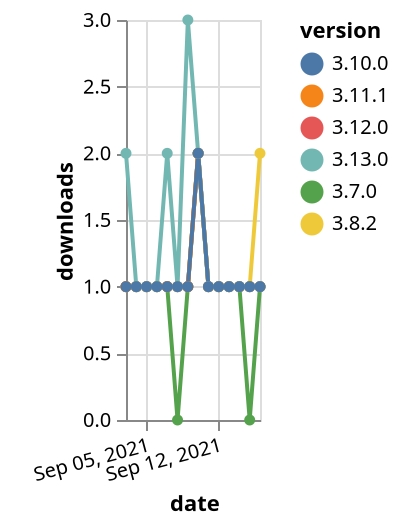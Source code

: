 {"$schema": "https://vega.github.io/schema/vega-lite/v5.json", "description": "A simple bar chart with embedded data.", "data": {"values": [{"date": "2021-09-03", "total": 370, "delta": 1, "version": "3.7.0"}, {"date": "2021-09-04", "total": 371, "delta": 1, "version": "3.7.0"}, {"date": "2021-09-05", "total": 372, "delta": 1, "version": "3.7.0"}, {"date": "2021-09-06", "total": 373, "delta": 1, "version": "3.7.0"}, {"date": "2021-09-07", "total": 374, "delta": 1, "version": "3.7.0"}, {"date": "2021-09-08", "total": 374, "delta": 0, "version": "3.7.0"}, {"date": "2021-09-09", "total": 375, "delta": 1, "version": "3.7.0"}, {"date": "2021-09-10", "total": 377, "delta": 2, "version": "3.7.0"}, {"date": "2021-09-11", "total": 378, "delta": 1, "version": "3.7.0"}, {"date": "2021-09-12", "total": 379, "delta": 1, "version": "3.7.0"}, {"date": "2021-09-13", "total": 380, "delta": 1, "version": "3.7.0"}, {"date": "2021-09-14", "total": 381, "delta": 1, "version": "3.7.0"}, {"date": "2021-09-15", "total": 381, "delta": 0, "version": "3.7.0"}, {"date": "2021-09-16", "total": 382, "delta": 1, "version": "3.7.0"}, {"date": "2021-09-03", "total": 391, "delta": 1, "version": "3.8.2"}, {"date": "2021-09-04", "total": 392, "delta": 1, "version": "3.8.2"}, {"date": "2021-09-05", "total": 393, "delta": 1, "version": "3.8.2"}, {"date": "2021-09-06", "total": 394, "delta": 1, "version": "3.8.2"}, {"date": "2021-09-07", "total": 395, "delta": 1, "version": "3.8.2"}, {"date": "2021-09-08", "total": 396, "delta": 1, "version": "3.8.2"}, {"date": "2021-09-09", "total": 397, "delta": 1, "version": "3.8.2"}, {"date": "2021-09-10", "total": 399, "delta": 2, "version": "3.8.2"}, {"date": "2021-09-11", "total": 400, "delta": 1, "version": "3.8.2"}, {"date": "2021-09-12", "total": 401, "delta": 1, "version": "3.8.2"}, {"date": "2021-09-13", "total": 402, "delta": 1, "version": "3.8.2"}, {"date": "2021-09-14", "total": 403, "delta": 1, "version": "3.8.2"}, {"date": "2021-09-15", "total": 404, "delta": 1, "version": "3.8.2"}, {"date": "2021-09-16", "total": 406, "delta": 2, "version": "3.8.2"}, {"date": "2021-09-03", "total": 168, "delta": 1, "version": "3.12.0"}, {"date": "2021-09-04", "total": 169, "delta": 1, "version": "3.12.0"}, {"date": "2021-09-05", "total": 170, "delta": 1, "version": "3.12.0"}, {"date": "2021-09-06", "total": 171, "delta": 1, "version": "3.12.0"}, {"date": "2021-09-07", "total": 172, "delta": 1, "version": "3.12.0"}, {"date": "2021-09-08", "total": 173, "delta": 1, "version": "3.12.0"}, {"date": "2021-09-09", "total": 174, "delta": 1, "version": "3.12.0"}, {"date": "2021-09-10", "total": 176, "delta": 2, "version": "3.12.0"}, {"date": "2021-09-11", "total": 177, "delta": 1, "version": "3.12.0"}, {"date": "2021-09-12", "total": 178, "delta": 1, "version": "3.12.0"}, {"date": "2021-09-13", "total": 179, "delta": 1, "version": "3.12.0"}, {"date": "2021-09-14", "total": 180, "delta": 1, "version": "3.12.0"}, {"date": "2021-09-15", "total": 181, "delta": 1, "version": "3.12.0"}, {"date": "2021-09-16", "total": 182, "delta": 1, "version": "3.12.0"}, {"date": "2021-09-03", "total": 148, "delta": 1, "version": "3.11.1"}, {"date": "2021-09-04", "total": 149, "delta": 1, "version": "3.11.1"}, {"date": "2021-09-05", "total": 150, "delta": 1, "version": "3.11.1"}, {"date": "2021-09-06", "total": 151, "delta": 1, "version": "3.11.1"}, {"date": "2021-09-07", "total": 152, "delta": 1, "version": "3.11.1"}, {"date": "2021-09-08", "total": 153, "delta": 1, "version": "3.11.1"}, {"date": "2021-09-09", "total": 154, "delta": 1, "version": "3.11.1"}, {"date": "2021-09-10", "total": 156, "delta": 2, "version": "3.11.1"}, {"date": "2021-09-11", "total": 157, "delta": 1, "version": "3.11.1"}, {"date": "2021-09-12", "total": 158, "delta": 1, "version": "3.11.1"}, {"date": "2021-09-13", "total": 159, "delta": 1, "version": "3.11.1"}, {"date": "2021-09-14", "total": 160, "delta": 1, "version": "3.11.1"}, {"date": "2021-09-15", "total": 161, "delta": 1, "version": "3.11.1"}, {"date": "2021-09-16", "total": 162, "delta": 1, "version": "3.11.1"}, {"date": "2021-09-03", "total": 115, "delta": 2, "version": "3.13.0"}, {"date": "2021-09-04", "total": 116, "delta": 1, "version": "3.13.0"}, {"date": "2021-09-05", "total": 117, "delta": 1, "version": "3.13.0"}, {"date": "2021-09-06", "total": 118, "delta": 1, "version": "3.13.0"}, {"date": "2021-09-07", "total": 120, "delta": 2, "version": "3.13.0"}, {"date": "2021-09-08", "total": 121, "delta": 1, "version": "3.13.0"}, {"date": "2021-09-09", "total": 124, "delta": 3, "version": "3.13.0"}, {"date": "2021-09-10", "total": 126, "delta": 2, "version": "3.13.0"}, {"date": "2021-09-11", "total": 127, "delta": 1, "version": "3.13.0"}, {"date": "2021-09-12", "total": 128, "delta": 1, "version": "3.13.0"}, {"date": "2021-09-13", "total": 129, "delta": 1, "version": "3.13.0"}, {"date": "2021-09-14", "total": 130, "delta": 1, "version": "3.13.0"}, {"date": "2021-09-15", "total": 131, "delta": 1, "version": "3.13.0"}, {"date": "2021-09-16", "total": 132, "delta": 1, "version": "3.13.0"}, {"date": "2021-09-03", "total": 170, "delta": 1, "version": "3.10.0"}, {"date": "2021-09-04", "total": 171, "delta": 1, "version": "3.10.0"}, {"date": "2021-09-05", "total": 172, "delta": 1, "version": "3.10.0"}, {"date": "2021-09-06", "total": 173, "delta": 1, "version": "3.10.0"}, {"date": "2021-09-07", "total": 174, "delta": 1, "version": "3.10.0"}, {"date": "2021-09-08", "total": 175, "delta": 1, "version": "3.10.0"}, {"date": "2021-09-09", "total": 176, "delta": 1, "version": "3.10.0"}, {"date": "2021-09-10", "total": 178, "delta": 2, "version": "3.10.0"}, {"date": "2021-09-11", "total": 179, "delta": 1, "version": "3.10.0"}, {"date": "2021-09-12", "total": 180, "delta": 1, "version": "3.10.0"}, {"date": "2021-09-13", "total": 181, "delta": 1, "version": "3.10.0"}, {"date": "2021-09-14", "total": 182, "delta": 1, "version": "3.10.0"}, {"date": "2021-09-15", "total": 183, "delta": 1, "version": "3.10.0"}, {"date": "2021-09-16", "total": 184, "delta": 1, "version": "3.10.0"}]}, "width": "container", "mark": {"type": "line", "point": {"filled": true}}, "encoding": {"x": {"field": "date", "type": "temporal", "timeUnit": "yearmonthdate", "title": "date", "axis": {"labelAngle": -15}}, "y": {"field": "delta", "type": "quantitative", "title": "downloads"}, "color": {"field": "version", "type": "nominal"}, "tooltip": {"field": "delta"}}}